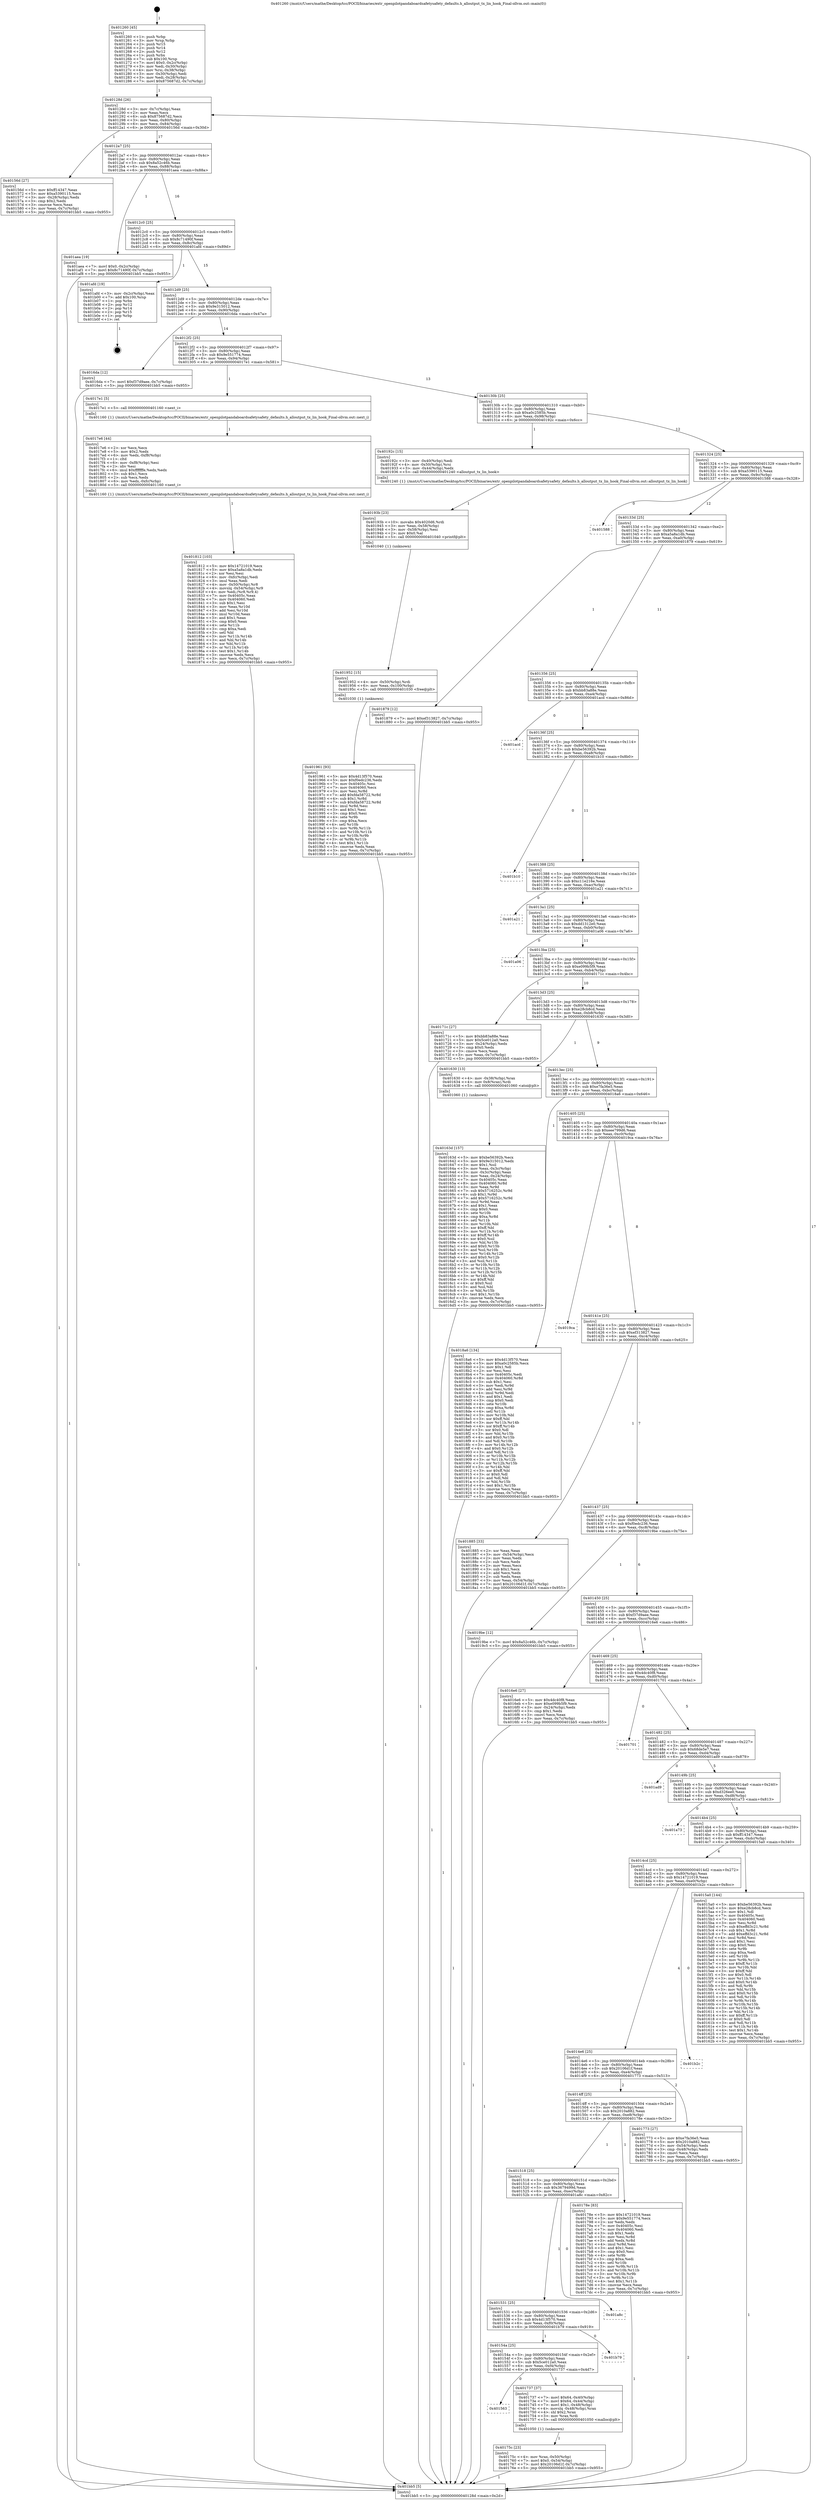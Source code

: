 digraph "0x401260" {
  label = "0x401260 (/mnt/c/Users/mathe/Desktop/tcc/POCII/binaries/extr_openpilotpandaboardsafetysafety_defaults.h_alloutput_tx_lin_hook_Final-ollvm.out::main(0))"
  labelloc = "t"
  node[shape=record]

  Entry [label="",width=0.3,height=0.3,shape=circle,fillcolor=black,style=filled]
  "0x40128d" [label="{
     0x40128d [26]\l
     | [instrs]\l
     &nbsp;&nbsp;0x40128d \<+3\>: mov -0x7c(%rbp),%eax\l
     &nbsp;&nbsp;0x401290 \<+2\>: mov %eax,%ecx\l
     &nbsp;&nbsp;0x401292 \<+6\>: sub $0x875687d2,%ecx\l
     &nbsp;&nbsp;0x401298 \<+3\>: mov %eax,-0x80(%rbp)\l
     &nbsp;&nbsp;0x40129b \<+6\>: mov %ecx,-0x84(%rbp)\l
     &nbsp;&nbsp;0x4012a1 \<+6\>: je 000000000040156d \<main+0x30d\>\l
  }"]
  "0x40156d" [label="{
     0x40156d [27]\l
     | [instrs]\l
     &nbsp;&nbsp;0x40156d \<+5\>: mov $0xff14347,%eax\l
     &nbsp;&nbsp;0x401572 \<+5\>: mov $0xa5390115,%ecx\l
     &nbsp;&nbsp;0x401577 \<+3\>: mov -0x28(%rbp),%edx\l
     &nbsp;&nbsp;0x40157a \<+3\>: cmp $0x2,%edx\l
     &nbsp;&nbsp;0x40157d \<+3\>: cmovne %ecx,%eax\l
     &nbsp;&nbsp;0x401580 \<+3\>: mov %eax,-0x7c(%rbp)\l
     &nbsp;&nbsp;0x401583 \<+5\>: jmp 0000000000401bb5 \<main+0x955\>\l
  }"]
  "0x4012a7" [label="{
     0x4012a7 [25]\l
     | [instrs]\l
     &nbsp;&nbsp;0x4012a7 \<+5\>: jmp 00000000004012ac \<main+0x4c\>\l
     &nbsp;&nbsp;0x4012ac \<+3\>: mov -0x80(%rbp),%eax\l
     &nbsp;&nbsp;0x4012af \<+5\>: sub $0x8a52c46b,%eax\l
     &nbsp;&nbsp;0x4012b4 \<+6\>: mov %eax,-0x88(%rbp)\l
     &nbsp;&nbsp;0x4012ba \<+6\>: je 0000000000401aea \<main+0x88a\>\l
  }"]
  "0x401bb5" [label="{
     0x401bb5 [5]\l
     | [instrs]\l
     &nbsp;&nbsp;0x401bb5 \<+5\>: jmp 000000000040128d \<main+0x2d\>\l
  }"]
  "0x401260" [label="{
     0x401260 [45]\l
     | [instrs]\l
     &nbsp;&nbsp;0x401260 \<+1\>: push %rbp\l
     &nbsp;&nbsp;0x401261 \<+3\>: mov %rsp,%rbp\l
     &nbsp;&nbsp;0x401264 \<+2\>: push %r15\l
     &nbsp;&nbsp;0x401266 \<+2\>: push %r14\l
     &nbsp;&nbsp;0x401268 \<+2\>: push %r12\l
     &nbsp;&nbsp;0x40126a \<+1\>: push %rbx\l
     &nbsp;&nbsp;0x40126b \<+7\>: sub $0x100,%rsp\l
     &nbsp;&nbsp;0x401272 \<+7\>: movl $0x0,-0x2c(%rbp)\l
     &nbsp;&nbsp;0x401279 \<+3\>: mov %edi,-0x30(%rbp)\l
     &nbsp;&nbsp;0x40127c \<+4\>: mov %rsi,-0x38(%rbp)\l
     &nbsp;&nbsp;0x401280 \<+3\>: mov -0x30(%rbp),%edi\l
     &nbsp;&nbsp;0x401283 \<+3\>: mov %edi,-0x28(%rbp)\l
     &nbsp;&nbsp;0x401286 \<+7\>: movl $0x875687d2,-0x7c(%rbp)\l
  }"]
  Exit [label="",width=0.3,height=0.3,shape=circle,fillcolor=black,style=filled,peripheries=2]
  "0x401aea" [label="{
     0x401aea [19]\l
     | [instrs]\l
     &nbsp;&nbsp;0x401aea \<+7\>: movl $0x0,-0x2c(%rbp)\l
     &nbsp;&nbsp;0x401af1 \<+7\>: movl $0x8c71490f,-0x7c(%rbp)\l
     &nbsp;&nbsp;0x401af8 \<+5\>: jmp 0000000000401bb5 \<main+0x955\>\l
  }"]
  "0x4012c0" [label="{
     0x4012c0 [25]\l
     | [instrs]\l
     &nbsp;&nbsp;0x4012c0 \<+5\>: jmp 00000000004012c5 \<main+0x65\>\l
     &nbsp;&nbsp;0x4012c5 \<+3\>: mov -0x80(%rbp),%eax\l
     &nbsp;&nbsp;0x4012c8 \<+5\>: sub $0x8c71490f,%eax\l
     &nbsp;&nbsp;0x4012cd \<+6\>: mov %eax,-0x8c(%rbp)\l
     &nbsp;&nbsp;0x4012d3 \<+6\>: je 0000000000401afd \<main+0x89d\>\l
  }"]
  "0x401961" [label="{
     0x401961 [93]\l
     | [instrs]\l
     &nbsp;&nbsp;0x401961 \<+5\>: mov $0x4d13f570,%eax\l
     &nbsp;&nbsp;0x401966 \<+5\>: mov $0xf0edc236,%edx\l
     &nbsp;&nbsp;0x40196b \<+7\>: mov 0x40405c,%esi\l
     &nbsp;&nbsp;0x401972 \<+7\>: mov 0x404060,%ecx\l
     &nbsp;&nbsp;0x401979 \<+3\>: mov %esi,%r8d\l
     &nbsp;&nbsp;0x40197c \<+7\>: add $0xfda58722,%r8d\l
     &nbsp;&nbsp;0x401983 \<+4\>: sub $0x1,%r8d\l
     &nbsp;&nbsp;0x401987 \<+7\>: sub $0xfda58722,%r8d\l
     &nbsp;&nbsp;0x40198e \<+4\>: imul %r8d,%esi\l
     &nbsp;&nbsp;0x401992 \<+3\>: and $0x1,%esi\l
     &nbsp;&nbsp;0x401995 \<+3\>: cmp $0x0,%esi\l
     &nbsp;&nbsp;0x401998 \<+4\>: sete %r9b\l
     &nbsp;&nbsp;0x40199c \<+3\>: cmp $0xa,%ecx\l
     &nbsp;&nbsp;0x40199f \<+4\>: setl %r10b\l
     &nbsp;&nbsp;0x4019a3 \<+3\>: mov %r9b,%r11b\l
     &nbsp;&nbsp;0x4019a6 \<+3\>: and %r10b,%r11b\l
     &nbsp;&nbsp;0x4019a9 \<+3\>: xor %r10b,%r9b\l
     &nbsp;&nbsp;0x4019ac \<+3\>: or %r9b,%r11b\l
     &nbsp;&nbsp;0x4019af \<+4\>: test $0x1,%r11b\l
     &nbsp;&nbsp;0x4019b3 \<+3\>: cmovne %edx,%eax\l
     &nbsp;&nbsp;0x4019b6 \<+3\>: mov %eax,-0x7c(%rbp)\l
     &nbsp;&nbsp;0x4019b9 \<+5\>: jmp 0000000000401bb5 \<main+0x955\>\l
  }"]
  "0x401afd" [label="{
     0x401afd [19]\l
     | [instrs]\l
     &nbsp;&nbsp;0x401afd \<+3\>: mov -0x2c(%rbp),%eax\l
     &nbsp;&nbsp;0x401b00 \<+7\>: add $0x100,%rsp\l
     &nbsp;&nbsp;0x401b07 \<+1\>: pop %rbx\l
     &nbsp;&nbsp;0x401b08 \<+2\>: pop %r12\l
     &nbsp;&nbsp;0x401b0a \<+2\>: pop %r14\l
     &nbsp;&nbsp;0x401b0c \<+2\>: pop %r15\l
     &nbsp;&nbsp;0x401b0e \<+1\>: pop %rbp\l
     &nbsp;&nbsp;0x401b0f \<+1\>: ret\l
  }"]
  "0x4012d9" [label="{
     0x4012d9 [25]\l
     | [instrs]\l
     &nbsp;&nbsp;0x4012d9 \<+5\>: jmp 00000000004012de \<main+0x7e\>\l
     &nbsp;&nbsp;0x4012de \<+3\>: mov -0x80(%rbp),%eax\l
     &nbsp;&nbsp;0x4012e1 \<+5\>: sub $0x9e315012,%eax\l
     &nbsp;&nbsp;0x4012e6 \<+6\>: mov %eax,-0x90(%rbp)\l
     &nbsp;&nbsp;0x4012ec \<+6\>: je 00000000004016da \<main+0x47a\>\l
  }"]
  "0x401952" [label="{
     0x401952 [15]\l
     | [instrs]\l
     &nbsp;&nbsp;0x401952 \<+4\>: mov -0x50(%rbp),%rdi\l
     &nbsp;&nbsp;0x401956 \<+6\>: mov %eax,-0x100(%rbp)\l
     &nbsp;&nbsp;0x40195c \<+5\>: call 0000000000401030 \<free@plt\>\l
     | [calls]\l
     &nbsp;&nbsp;0x401030 \{1\} (unknown)\l
  }"]
  "0x4016da" [label="{
     0x4016da [12]\l
     | [instrs]\l
     &nbsp;&nbsp;0x4016da \<+7\>: movl $0xf37d9aee,-0x7c(%rbp)\l
     &nbsp;&nbsp;0x4016e1 \<+5\>: jmp 0000000000401bb5 \<main+0x955\>\l
  }"]
  "0x4012f2" [label="{
     0x4012f2 [25]\l
     | [instrs]\l
     &nbsp;&nbsp;0x4012f2 \<+5\>: jmp 00000000004012f7 \<main+0x97\>\l
     &nbsp;&nbsp;0x4012f7 \<+3\>: mov -0x80(%rbp),%eax\l
     &nbsp;&nbsp;0x4012fa \<+5\>: sub $0x9e551774,%eax\l
     &nbsp;&nbsp;0x4012ff \<+6\>: mov %eax,-0x94(%rbp)\l
     &nbsp;&nbsp;0x401305 \<+6\>: je 00000000004017e1 \<main+0x581\>\l
  }"]
  "0x40193b" [label="{
     0x40193b [23]\l
     | [instrs]\l
     &nbsp;&nbsp;0x40193b \<+10\>: movabs $0x4020d6,%rdi\l
     &nbsp;&nbsp;0x401945 \<+3\>: mov %eax,-0x58(%rbp)\l
     &nbsp;&nbsp;0x401948 \<+3\>: mov -0x58(%rbp),%esi\l
     &nbsp;&nbsp;0x40194b \<+2\>: mov $0x0,%al\l
     &nbsp;&nbsp;0x40194d \<+5\>: call 0000000000401040 \<printf@plt\>\l
     | [calls]\l
     &nbsp;&nbsp;0x401040 \{1\} (unknown)\l
  }"]
  "0x4017e1" [label="{
     0x4017e1 [5]\l
     | [instrs]\l
     &nbsp;&nbsp;0x4017e1 \<+5\>: call 0000000000401160 \<next_i\>\l
     | [calls]\l
     &nbsp;&nbsp;0x401160 \{1\} (/mnt/c/Users/mathe/Desktop/tcc/POCII/binaries/extr_openpilotpandaboardsafetysafety_defaults.h_alloutput_tx_lin_hook_Final-ollvm.out::next_i)\l
  }"]
  "0x40130b" [label="{
     0x40130b [25]\l
     | [instrs]\l
     &nbsp;&nbsp;0x40130b \<+5\>: jmp 0000000000401310 \<main+0xb0\>\l
     &nbsp;&nbsp;0x401310 \<+3\>: mov -0x80(%rbp),%eax\l
     &nbsp;&nbsp;0x401313 \<+5\>: sub $0xa0c2585b,%eax\l
     &nbsp;&nbsp;0x401318 \<+6\>: mov %eax,-0x98(%rbp)\l
     &nbsp;&nbsp;0x40131e \<+6\>: je 000000000040192c \<main+0x6cc\>\l
  }"]
  "0x401812" [label="{
     0x401812 [103]\l
     | [instrs]\l
     &nbsp;&nbsp;0x401812 \<+5\>: mov $0x14721019,%ecx\l
     &nbsp;&nbsp;0x401817 \<+5\>: mov $0xa5a8a1db,%edx\l
     &nbsp;&nbsp;0x40181c \<+2\>: xor %esi,%esi\l
     &nbsp;&nbsp;0x40181e \<+6\>: mov -0xfc(%rbp),%edi\l
     &nbsp;&nbsp;0x401824 \<+3\>: imul %eax,%edi\l
     &nbsp;&nbsp;0x401827 \<+4\>: mov -0x50(%rbp),%r8\l
     &nbsp;&nbsp;0x40182b \<+4\>: movslq -0x54(%rbp),%r9\l
     &nbsp;&nbsp;0x40182f \<+4\>: mov %edi,(%r8,%r9,4)\l
     &nbsp;&nbsp;0x401833 \<+7\>: mov 0x40405c,%eax\l
     &nbsp;&nbsp;0x40183a \<+7\>: mov 0x404060,%edi\l
     &nbsp;&nbsp;0x401841 \<+3\>: sub $0x1,%esi\l
     &nbsp;&nbsp;0x401844 \<+3\>: mov %eax,%r10d\l
     &nbsp;&nbsp;0x401847 \<+3\>: add %esi,%r10d\l
     &nbsp;&nbsp;0x40184a \<+4\>: imul %r10d,%eax\l
     &nbsp;&nbsp;0x40184e \<+3\>: and $0x1,%eax\l
     &nbsp;&nbsp;0x401851 \<+3\>: cmp $0x0,%eax\l
     &nbsp;&nbsp;0x401854 \<+4\>: sete %r11b\l
     &nbsp;&nbsp;0x401858 \<+3\>: cmp $0xa,%edi\l
     &nbsp;&nbsp;0x40185b \<+3\>: setl %bl\l
     &nbsp;&nbsp;0x40185e \<+3\>: mov %r11b,%r14b\l
     &nbsp;&nbsp;0x401861 \<+3\>: and %bl,%r14b\l
     &nbsp;&nbsp;0x401864 \<+3\>: xor %bl,%r11b\l
     &nbsp;&nbsp;0x401867 \<+3\>: or %r11b,%r14b\l
     &nbsp;&nbsp;0x40186a \<+4\>: test $0x1,%r14b\l
     &nbsp;&nbsp;0x40186e \<+3\>: cmovne %edx,%ecx\l
     &nbsp;&nbsp;0x401871 \<+3\>: mov %ecx,-0x7c(%rbp)\l
     &nbsp;&nbsp;0x401874 \<+5\>: jmp 0000000000401bb5 \<main+0x955\>\l
  }"]
  "0x40192c" [label="{
     0x40192c [15]\l
     | [instrs]\l
     &nbsp;&nbsp;0x40192c \<+3\>: mov -0x40(%rbp),%edi\l
     &nbsp;&nbsp;0x40192f \<+4\>: mov -0x50(%rbp),%rsi\l
     &nbsp;&nbsp;0x401933 \<+3\>: mov -0x44(%rbp),%edx\l
     &nbsp;&nbsp;0x401936 \<+5\>: call 0000000000401240 \<alloutput_tx_lin_hook\>\l
     | [calls]\l
     &nbsp;&nbsp;0x401240 \{1\} (/mnt/c/Users/mathe/Desktop/tcc/POCII/binaries/extr_openpilotpandaboardsafetysafety_defaults.h_alloutput_tx_lin_hook_Final-ollvm.out::alloutput_tx_lin_hook)\l
  }"]
  "0x401324" [label="{
     0x401324 [25]\l
     | [instrs]\l
     &nbsp;&nbsp;0x401324 \<+5\>: jmp 0000000000401329 \<main+0xc9\>\l
     &nbsp;&nbsp;0x401329 \<+3\>: mov -0x80(%rbp),%eax\l
     &nbsp;&nbsp;0x40132c \<+5\>: sub $0xa5390115,%eax\l
     &nbsp;&nbsp;0x401331 \<+6\>: mov %eax,-0x9c(%rbp)\l
     &nbsp;&nbsp;0x401337 \<+6\>: je 0000000000401588 \<main+0x328\>\l
  }"]
  "0x4017e6" [label="{
     0x4017e6 [44]\l
     | [instrs]\l
     &nbsp;&nbsp;0x4017e6 \<+2\>: xor %ecx,%ecx\l
     &nbsp;&nbsp;0x4017e8 \<+5\>: mov $0x2,%edx\l
     &nbsp;&nbsp;0x4017ed \<+6\>: mov %edx,-0xf8(%rbp)\l
     &nbsp;&nbsp;0x4017f3 \<+1\>: cltd\l
     &nbsp;&nbsp;0x4017f4 \<+6\>: mov -0xf8(%rbp),%esi\l
     &nbsp;&nbsp;0x4017fa \<+2\>: idiv %esi\l
     &nbsp;&nbsp;0x4017fc \<+6\>: imul $0xfffffffe,%edx,%edx\l
     &nbsp;&nbsp;0x401802 \<+3\>: sub $0x1,%ecx\l
     &nbsp;&nbsp;0x401805 \<+2\>: sub %ecx,%edx\l
     &nbsp;&nbsp;0x401807 \<+6\>: mov %edx,-0xfc(%rbp)\l
     &nbsp;&nbsp;0x40180d \<+5\>: call 0000000000401160 \<next_i\>\l
     | [calls]\l
     &nbsp;&nbsp;0x401160 \{1\} (/mnt/c/Users/mathe/Desktop/tcc/POCII/binaries/extr_openpilotpandaboardsafetysafety_defaults.h_alloutput_tx_lin_hook_Final-ollvm.out::next_i)\l
  }"]
  "0x401588" [label="{
     0x401588\l
  }", style=dashed]
  "0x40133d" [label="{
     0x40133d [25]\l
     | [instrs]\l
     &nbsp;&nbsp;0x40133d \<+5\>: jmp 0000000000401342 \<main+0xe2\>\l
     &nbsp;&nbsp;0x401342 \<+3\>: mov -0x80(%rbp),%eax\l
     &nbsp;&nbsp;0x401345 \<+5\>: sub $0xa5a8a1db,%eax\l
     &nbsp;&nbsp;0x40134a \<+6\>: mov %eax,-0xa0(%rbp)\l
     &nbsp;&nbsp;0x401350 \<+6\>: je 0000000000401879 \<main+0x619\>\l
  }"]
  "0x40175c" [label="{
     0x40175c [23]\l
     | [instrs]\l
     &nbsp;&nbsp;0x40175c \<+4\>: mov %rax,-0x50(%rbp)\l
     &nbsp;&nbsp;0x401760 \<+7\>: movl $0x0,-0x54(%rbp)\l
     &nbsp;&nbsp;0x401767 \<+7\>: movl $0x20106d1f,-0x7c(%rbp)\l
     &nbsp;&nbsp;0x40176e \<+5\>: jmp 0000000000401bb5 \<main+0x955\>\l
  }"]
  "0x401879" [label="{
     0x401879 [12]\l
     | [instrs]\l
     &nbsp;&nbsp;0x401879 \<+7\>: movl $0xef313827,-0x7c(%rbp)\l
     &nbsp;&nbsp;0x401880 \<+5\>: jmp 0000000000401bb5 \<main+0x955\>\l
  }"]
  "0x401356" [label="{
     0x401356 [25]\l
     | [instrs]\l
     &nbsp;&nbsp;0x401356 \<+5\>: jmp 000000000040135b \<main+0xfb\>\l
     &nbsp;&nbsp;0x40135b \<+3\>: mov -0x80(%rbp),%eax\l
     &nbsp;&nbsp;0x40135e \<+5\>: sub $0xbb83a88e,%eax\l
     &nbsp;&nbsp;0x401363 \<+6\>: mov %eax,-0xa4(%rbp)\l
     &nbsp;&nbsp;0x401369 \<+6\>: je 0000000000401acd \<main+0x86d\>\l
  }"]
  "0x401563" [label="{
     0x401563\l
  }", style=dashed]
  "0x401acd" [label="{
     0x401acd\l
  }", style=dashed]
  "0x40136f" [label="{
     0x40136f [25]\l
     | [instrs]\l
     &nbsp;&nbsp;0x40136f \<+5\>: jmp 0000000000401374 \<main+0x114\>\l
     &nbsp;&nbsp;0x401374 \<+3\>: mov -0x80(%rbp),%eax\l
     &nbsp;&nbsp;0x401377 \<+5\>: sub $0xbe56392b,%eax\l
     &nbsp;&nbsp;0x40137c \<+6\>: mov %eax,-0xa8(%rbp)\l
     &nbsp;&nbsp;0x401382 \<+6\>: je 0000000000401b10 \<main+0x8b0\>\l
  }"]
  "0x401737" [label="{
     0x401737 [37]\l
     | [instrs]\l
     &nbsp;&nbsp;0x401737 \<+7\>: movl $0x64,-0x40(%rbp)\l
     &nbsp;&nbsp;0x40173e \<+7\>: movl $0x64,-0x44(%rbp)\l
     &nbsp;&nbsp;0x401745 \<+7\>: movl $0x1,-0x48(%rbp)\l
     &nbsp;&nbsp;0x40174c \<+4\>: movslq -0x48(%rbp),%rax\l
     &nbsp;&nbsp;0x401750 \<+4\>: shl $0x2,%rax\l
     &nbsp;&nbsp;0x401754 \<+3\>: mov %rax,%rdi\l
     &nbsp;&nbsp;0x401757 \<+5\>: call 0000000000401050 \<malloc@plt\>\l
     | [calls]\l
     &nbsp;&nbsp;0x401050 \{1\} (unknown)\l
  }"]
  "0x401b10" [label="{
     0x401b10\l
  }", style=dashed]
  "0x401388" [label="{
     0x401388 [25]\l
     | [instrs]\l
     &nbsp;&nbsp;0x401388 \<+5\>: jmp 000000000040138d \<main+0x12d\>\l
     &nbsp;&nbsp;0x40138d \<+3\>: mov -0x80(%rbp),%eax\l
     &nbsp;&nbsp;0x401390 \<+5\>: sub $0xc11e216e,%eax\l
     &nbsp;&nbsp;0x401395 \<+6\>: mov %eax,-0xac(%rbp)\l
     &nbsp;&nbsp;0x40139b \<+6\>: je 0000000000401a21 \<main+0x7c1\>\l
  }"]
  "0x40154a" [label="{
     0x40154a [25]\l
     | [instrs]\l
     &nbsp;&nbsp;0x40154a \<+5\>: jmp 000000000040154f \<main+0x2ef\>\l
     &nbsp;&nbsp;0x40154f \<+3\>: mov -0x80(%rbp),%eax\l
     &nbsp;&nbsp;0x401552 \<+5\>: sub $0x5ce012a0,%eax\l
     &nbsp;&nbsp;0x401557 \<+6\>: mov %eax,-0xf4(%rbp)\l
     &nbsp;&nbsp;0x40155d \<+6\>: je 0000000000401737 \<main+0x4d7\>\l
  }"]
  "0x401a21" [label="{
     0x401a21\l
  }", style=dashed]
  "0x4013a1" [label="{
     0x4013a1 [25]\l
     | [instrs]\l
     &nbsp;&nbsp;0x4013a1 \<+5\>: jmp 00000000004013a6 \<main+0x146\>\l
     &nbsp;&nbsp;0x4013a6 \<+3\>: mov -0x80(%rbp),%eax\l
     &nbsp;&nbsp;0x4013a9 \<+5\>: sub $0xdd1312e0,%eax\l
     &nbsp;&nbsp;0x4013ae \<+6\>: mov %eax,-0xb0(%rbp)\l
     &nbsp;&nbsp;0x4013b4 \<+6\>: je 0000000000401a06 \<main+0x7a6\>\l
  }"]
  "0x401b79" [label="{
     0x401b79\l
  }", style=dashed]
  "0x401a06" [label="{
     0x401a06\l
  }", style=dashed]
  "0x4013ba" [label="{
     0x4013ba [25]\l
     | [instrs]\l
     &nbsp;&nbsp;0x4013ba \<+5\>: jmp 00000000004013bf \<main+0x15f\>\l
     &nbsp;&nbsp;0x4013bf \<+3\>: mov -0x80(%rbp),%eax\l
     &nbsp;&nbsp;0x4013c2 \<+5\>: sub $0xe099b5f9,%eax\l
     &nbsp;&nbsp;0x4013c7 \<+6\>: mov %eax,-0xb4(%rbp)\l
     &nbsp;&nbsp;0x4013cd \<+6\>: je 000000000040171c \<main+0x4bc\>\l
  }"]
  "0x401531" [label="{
     0x401531 [25]\l
     | [instrs]\l
     &nbsp;&nbsp;0x401531 \<+5\>: jmp 0000000000401536 \<main+0x2d6\>\l
     &nbsp;&nbsp;0x401536 \<+3\>: mov -0x80(%rbp),%eax\l
     &nbsp;&nbsp;0x401539 \<+5\>: sub $0x4d13f570,%eax\l
     &nbsp;&nbsp;0x40153e \<+6\>: mov %eax,-0xf0(%rbp)\l
     &nbsp;&nbsp;0x401544 \<+6\>: je 0000000000401b79 \<main+0x919\>\l
  }"]
  "0x40171c" [label="{
     0x40171c [27]\l
     | [instrs]\l
     &nbsp;&nbsp;0x40171c \<+5\>: mov $0xbb83a88e,%eax\l
     &nbsp;&nbsp;0x401721 \<+5\>: mov $0x5ce012a0,%ecx\l
     &nbsp;&nbsp;0x401726 \<+3\>: mov -0x24(%rbp),%edx\l
     &nbsp;&nbsp;0x401729 \<+3\>: cmp $0x0,%edx\l
     &nbsp;&nbsp;0x40172c \<+3\>: cmove %ecx,%eax\l
     &nbsp;&nbsp;0x40172f \<+3\>: mov %eax,-0x7c(%rbp)\l
     &nbsp;&nbsp;0x401732 \<+5\>: jmp 0000000000401bb5 \<main+0x955\>\l
  }"]
  "0x4013d3" [label="{
     0x4013d3 [25]\l
     | [instrs]\l
     &nbsp;&nbsp;0x4013d3 \<+5\>: jmp 00000000004013d8 \<main+0x178\>\l
     &nbsp;&nbsp;0x4013d8 \<+3\>: mov -0x80(%rbp),%eax\l
     &nbsp;&nbsp;0x4013db \<+5\>: sub $0xe28cb8cd,%eax\l
     &nbsp;&nbsp;0x4013e0 \<+6\>: mov %eax,-0xb8(%rbp)\l
     &nbsp;&nbsp;0x4013e6 \<+6\>: je 0000000000401630 \<main+0x3d0\>\l
  }"]
  "0x401a8c" [label="{
     0x401a8c\l
  }", style=dashed]
  "0x401630" [label="{
     0x401630 [13]\l
     | [instrs]\l
     &nbsp;&nbsp;0x401630 \<+4\>: mov -0x38(%rbp),%rax\l
     &nbsp;&nbsp;0x401634 \<+4\>: mov 0x8(%rax),%rdi\l
     &nbsp;&nbsp;0x401638 \<+5\>: call 0000000000401060 \<atoi@plt\>\l
     | [calls]\l
     &nbsp;&nbsp;0x401060 \{1\} (unknown)\l
  }"]
  "0x4013ec" [label="{
     0x4013ec [25]\l
     | [instrs]\l
     &nbsp;&nbsp;0x4013ec \<+5\>: jmp 00000000004013f1 \<main+0x191\>\l
     &nbsp;&nbsp;0x4013f1 \<+3\>: mov -0x80(%rbp),%eax\l
     &nbsp;&nbsp;0x4013f4 \<+5\>: sub $0xe7fa36e5,%eax\l
     &nbsp;&nbsp;0x4013f9 \<+6\>: mov %eax,-0xbc(%rbp)\l
     &nbsp;&nbsp;0x4013ff \<+6\>: je 00000000004018a6 \<main+0x646\>\l
  }"]
  "0x401518" [label="{
     0x401518 [25]\l
     | [instrs]\l
     &nbsp;&nbsp;0x401518 \<+5\>: jmp 000000000040151d \<main+0x2bd\>\l
     &nbsp;&nbsp;0x40151d \<+3\>: mov -0x80(%rbp),%eax\l
     &nbsp;&nbsp;0x401520 \<+5\>: sub $0x3679499d,%eax\l
     &nbsp;&nbsp;0x401525 \<+6\>: mov %eax,-0xec(%rbp)\l
     &nbsp;&nbsp;0x40152b \<+6\>: je 0000000000401a8c \<main+0x82c\>\l
  }"]
  "0x4018a6" [label="{
     0x4018a6 [134]\l
     | [instrs]\l
     &nbsp;&nbsp;0x4018a6 \<+5\>: mov $0x4d13f570,%eax\l
     &nbsp;&nbsp;0x4018ab \<+5\>: mov $0xa0c2585b,%ecx\l
     &nbsp;&nbsp;0x4018b0 \<+2\>: mov $0x1,%dl\l
     &nbsp;&nbsp;0x4018b2 \<+2\>: xor %esi,%esi\l
     &nbsp;&nbsp;0x4018b4 \<+7\>: mov 0x40405c,%edi\l
     &nbsp;&nbsp;0x4018bb \<+8\>: mov 0x404060,%r8d\l
     &nbsp;&nbsp;0x4018c3 \<+3\>: sub $0x1,%esi\l
     &nbsp;&nbsp;0x4018c6 \<+3\>: mov %edi,%r9d\l
     &nbsp;&nbsp;0x4018c9 \<+3\>: add %esi,%r9d\l
     &nbsp;&nbsp;0x4018cc \<+4\>: imul %r9d,%edi\l
     &nbsp;&nbsp;0x4018d0 \<+3\>: and $0x1,%edi\l
     &nbsp;&nbsp;0x4018d3 \<+3\>: cmp $0x0,%edi\l
     &nbsp;&nbsp;0x4018d6 \<+4\>: sete %r10b\l
     &nbsp;&nbsp;0x4018da \<+4\>: cmp $0xa,%r8d\l
     &nbsp;&nbsp;0x4018de \<+4\>: setl %r11b\l
     &nbsp;&nbsp;0x4018e2 \<+3\>: mov %r10b,%bl\l
     &nbsp;&nbsp;0x4018e5 \<+3\>: xor $0xff,%bl\l
     &nbsp;&nbsp;0x4018e8 \<+3\>: mov %r11b,%r14b\l
     &nbsp;&nbsp;0x4018eb \<+4\>: xor $0xff,%r14b\l
     &nbsp;&nbsp;0x4018ef \<+3\>: xor $0x0,%dl\l
     &nbsp;&nbsp;0x4018f2 \<+3\>: mov %bl,%r15b\l
     &nbsp;&nbsp;0x4018f5 \<+4\>: and $0x0,%r15b\l
     &nbsp;&nbsp;0x4018f9 \<+3\>: and %dl,%r10b\l
     &nbsp;&nbsp;0x4018fc \<+3\>: mov %r14b,%r12b\l
     &nbsp;&nbsp;0x4018ff \<+4\>: and $0x0,%r12b\l
     &nbsp;&nbsp;0x401903 \<+3\>: and %dl,%r11b\l
     &nbsp;&nbsp;0x401906 \<+3\>: or %r10b,%r15b\l
     &nbsp;&nbsp;0x401909 \<+3\>: or %r11b,%r12b\l
     &nbsp;&nbsp;0x40190c \<+3\>: xor %r12b,%r15b\l
     &nbsp;&nbsp;0x40190f \<+3\>: or %r14b,%bl\l
     &nbsp;&nbsp;0x401912 \<+3\>: xor $0xff,%bl\l
     &nbsp;&nbsp;0x401915 \<+3\>: or $0x0,%dl\l
     &nbsp;&nbsp;0x401918 \<+2\>: and %dl,%bl\l
     &nbsp;&nbsp;0x40191a \<+3\>: or %bl,%r15b\l
     &nbsp;&nbsp;0x40191d \<+4\>: test $0x1,%r15b\l
     &nbsp;&nbsp;0x401921 \<+3\>: cmovne %ecx,%eax\l
     &nbsp;&nbsp;0x401924 \<+3\>: mov %eax,-0x7c(%rbp)\l
     &nbsp;&nbsp;0x401927 \<+5\>: jmp 0000000000401bb5 \<main+0x955\>\l
  }"]
  "0x401405" [label="{
     0x401405 [25]\l
     | [instrs]\l
     &nbsp;&nbsp;0x401405 \<+5\>: jmp 000000000040140a \<main+0x1aa\>\l
     &nbsp;&nbsp;0x40140a \<+3\>: mov -0x80(%rbp),%eax\l
     &nbsp;&nbsp;0x40140d \<+5\>: sub $0xeee799d6,%eax\l
     &nbsp;&nbsp;0x401412 \<+6\>: mov %eax,-0xc0(%rbp)\l
     &nbsp;&nbsp;0x401418 \<+6\>: je 00000000004019ca \<main+0x76a\>\l
  }"]
  "0x40178e" [label="{
     0x40178e [83]\l
     | [instrs]\l
     &nbsp;&nbsp;0x40178e \<+5\>: mov $0x14721019,%eax\l
     &nbsp;&nbsp;0x401793 \<+5\>: mov $0x9e551774,%ecx\l
     &nbsp;&nbsp;0x401798 \<+2\>: xor %edx,%edx\l
     &nbsp;&nbsp;0x40179a \<+7\>: mov 0x40405c,%esi\l
     &nbsp;&nbsp;0x4017a1 \<+7\>: mov 0x404060,%edi\l
     &nbsp;&nbsp;0x4017a8 \<+3\>: sub $0x1,%edx\l
     &nbsp;&nbsp;0x4017ab \<+3\>: mov %esi,%r8d\l
     &nbsp;&nbsp;0x4017ae \<+3\>: add %edx,%r8d\l
     &nbsp;&nbsp;0x4017b1 \<+4\>: imul %r8d,%esi\l
     &nbsp;&nbsp;0x4017b5 \<+3\>: and $0x1,%esi\l
     &nbsp;&nbsp;0x4017b8 \<+3\>: cmp $0x0,%esi\l
     &nbsp;&nbsp;0x4017bb \<+4\>: sete %r9b\l
     &nbsp;&nbsp;0x4017bf \<+3\>: cmp $0xa,%edi\l
     &nbsp;&nbsp;0x4017c2 \<+4\>: setl %r10b\l
     &nbsp;&nbsp;0x4017c6 \<+3\>: mov %r9b,%r11b\l
     &nbsp;&nbsp;0x4017c9 \<+3\>: and %r10b,%r11b\l
     &nbsp;&nbsp;0x4017cc \<+3\>: xor %r10b,%r9b\l
     &nbsp;&nbsp;0x4017cf \<+3\>: or %r9b,%r11b\l
     &nbsp;&nbsp;0x4017d2 \<+4\>: test $0x1,%r11b\l
     &nbsp;&nbsp;0x4017d6 \<+3\>: cmovne %ecx,%eax\l
     &nbsp;&nbsp;0x4017d9 \<+3\>: mov %eax,-0x7c(%rbp)\l
     &nbsp;&nbsp;0x4017dc \<+5\>: jmp 0000000000401bb5 \<main+0x955\>\l
  }"]
  "0x4019ca" [label="{
     0x4019ca\l
  }", style=dashed]
  "0x40141e" [label="{
     0x40141e [25]\l
     | [instrs]\l
     &nbsp;&nbsp;0x40141e \<+5\>: jmp 0000000000401423 \<main+0x1c3\>\l
     &nbsp;&nbsp;0x401423 \<+3\>: mov -0x80(%rbp),%eax\l
     &nbsp;&nbsp;0x401426 \<+5\>: sub $0xef313827,%eax\l
     &nbsp;&nbsp;0x40142b \<+6\>: mov %eax,-0xc4(%rbp)\l
     &nbsp;&nbsp;0x401431 \<+6\>: je 0000000000401885 \<main+0x625\>\l
  }"]
  "0x4014ff" [label="{
     0x4014ff [25]\l
     | [instrs]\l
     &nbsp;&nbsp;0x4014ff \<+5\>: jmp 0000000000401504 \<main+0x2a4\>\l
     &nbsp;&nbsp;0x401504 \<+3\>: mov -0x80(%rbp),%eax\l
     &nbsp;&nbsp;0x401507 \<+5\>: sub $0x2010a882,%eax\l
     &nbsp;&nbsp;0x40150c \<+6\>: mov %eax,-0xe8(%rbp)\l
     &nbsp;&nbsp;0x401512 \<+6\>: je 000000000040178e \<main+0x52e\>\l
  }"]
  "0x401885" [label="{
     0x401885 [33]\l
     | [instrs]\l
     &nbsp;&nbsp;0x401885 \<+2\>: xor %eax,%eax\l
     &nbsp;&nbsp;0x401887 \<+3\>: mov -0x54(%rbp),%ecx\l
     &nbsp;&nbsp;0x40188a \<+2\>: mov %eax,%edx\l
     &nbsp;&nbsp;0x40188c \<+2\>: sub %ecx,%edx\l
     &nbsp;&nbsp;0x40188e \<+2\>: mov %eax,%ecx\l
     &nbsp;&nbsp;0x401890 \<+3\>: sub $0x1,%ecx\l
     &nbsp;&nbsp;0x401893 \<+2\>: add %ecx,%edx\l
     &nbsp;&nbsp;0x401895 \<+2\>: sub %edx,%eax\l
     &nbsp;&nbsp;0x401897 \<+3\>: mov %eax,-0x54(%rbp)\l
     &nbsp;&nbsp;0x40189a \<+7\>: movl $0x20106d1f,-0x7c(%rbp)\l
     &nbsp;&nbsp;0x4018a1 \<+5\>: jmp 0000000000401bb5 \<main+0x955\>\l
  }"]
  "0x401437" [label="{
     0x401437 [25]\l
     | [instrs]\l
     &nbsp;&nbsp;0x401437 \<+5\>: jmp 000000000040143c \<main+0x1dc\>\l
     &nbsp;&nbsp;0x40143c \<+3\>: mov -0x80(%rbp),%eax\l
     &nbsp;&nbsp;0x40143f \<+5\>: sub $0xf0edc236,%eax\l
     &nbsp;&nbsp;0x401444 \<+6\>: mov %eax,-0xc8(%rbp)\l
     &nbsp;&nbsp;0x40144a \<+6\>: je 00000000004019be \<main+0x75e\>\l
  }"]
  "0x401773" [label="{
     0x401773 [27]\l
     | [instrs]\l
     &nbsp;&nbsp;0x401773 \<+5\>: mov $0xe7fa36e5,%eax\l
     &nbsp;&nbsp;0x401778 \<+5\>: mov $0x2010a882,%ecx\l
     &nbsp;&nbsp;0x40177d \<+3\>: mov -0x54(%rbp),%edx\l
     &nbsp;&nbsp;0x401780 \<+3\>: cmp -0x48(%rbp),%edx\l
     &nbsp;&nbsp;0x401783 \<+3\>: cmovl %ecx,%eax\l
     &nbsp;&nbsp;0x401786 \<+3\>: mov %eax,-0x7c(%rbp)\l
     &nbsp;&nbsp;0x401789 \<+5\>: jmp 0000000000401bb5 \<main+0x955\>\l
  }"]
  "0x4019be" [label="{
     0x4019be [12]\l
     | [instrs]\l
     &nbsp;&nbsp;0x4019be \<+7\>: movl $0x8a52c46b,-0x7c(%rbp)\l
     &nbsp;&nbsp;0x4019c5 \<+5\>: jmp 0000000000401bb5 \<main+0x955\>\l
  }"]
  "0x401450" [label="{
     0x401450 [25]\l
     | [instrs]\l
     &nbsp;&nbsp;0x401450 \<+5\>: jmp 0000000000401455 \<main+0x1f5\>\l
     &nbsp;&nbsp;0x401455 \<+3\>: mov -0x80(%rbp),%eax\l
     &nbsp;&nbsp;0x401458 \<+5\>: sub $0xf37d9aee,%eax\l
     &nbsp;&nbsp;0x40145d \<+6\>: mov %eax,-0xcc(%rbp)\l
     &nbsp;&nbsp;0x401463 \<+6\>: je 00000000004016e6 \<main+0x486\>\l
  }"]
  "0x4014e6" [label="{
     0x4014e6 [25]\l
     | [instrs]\l
     &nbsp;&nbsp;0x4014e6 \<+5\>: jmp 00000000004014eb \<main+0x28b\>\l
     &nbsp;&nbsp;0x4014eb \<+3\>: mov -0x80(%rbp),%eax\l
     &nbsp;&nbsp;0x4014ee \<+5\>: sub $0x20106d1f,%eax\l
     &nbsp;&nbsp;0x4014f3 \<+6\>: mov %eax,-0xe4(%rbp)\l
     &nbsp;&nbsp;0x4014f9 \<+6\>: je 0000000000401773 \<main+0x513\>\l
  }"]
  "0x4016e6" [label="{
     0x4016e6 [27]\l
     | [instrs]\l
     &nbsp;&nbsp;0x4016e6 \<+5\>: mov $0x4dc40f8,%eax\l
     &nbsp;&nbsp;0x4016eb \<+5\>: mov $0xe099b5f9,%ecx\l
     &nbsp;&nbsp;0x4016f0 \<+3\>: mov -0x24(%rbp),%edx\l
     &nbsp;&nbsp;0x4016f3 \<+3\>: cmp $0x1,%edx\l
     &nbsp;&nbsp;0x4016f6 \<+3\>: cmovl %ecx,%eax\l
     &nbsp;&nbsp;0x4016f9 \<+3\>: mov %eax,-0x7c(%rbp)\l
     &nbsp;&nbsp;0x4016fc \<+5\>: jmp 0000000000401bb5 \<main+0x955\>\l
  }"]
  "0x401469" [label="{
     0x401469 [25]\l
     | [instrs]\l
     &nbsp;&nbsp;0x401469 \<+5\>: jmp 000000000040146e \<main+0x20e\>\l
     &nbsp;&nbsp;0x40146e \<+3\>: mov -0x80(%rbp),%eax\l
     &nbsp;&nbsp;0x401471 \<+5\>: sub $0x4dc40f8,%eax\l
     &nbsp;&nbsp;0x401476 \<+6\>: mov %eax,-0xd0(%rbp)\l
     &nbsp;&nbsp;0x40147c \<+6\>: je 0000000000401701 \<main+0x4a1\>\l
  }"]
  "0x401b2c" [label="{
     0x401b2c\l
  }", style=dashed]
  "0x401701" [label="{
     0x401701\l
  }", style=dashed]
  "0x401482" [label="{
     0x401482 [25]\l
     | [instrs]\l
     &nbsp;&nbsp;0x401482 \<+5\>: jmp 0000000000401487 \<main+0x227\>\l
     &nbsp;&nbsp;0x401487 \<+3\>: mov -0x80(%rbp),%eax\l
     &nbsp;&nbsp;0x40148a \<+5\>: sub $0x68de5e7,%eax\l
     &nbsp;&nbsp;0x40148f \<+6\>: mov %eax,-0xd4(%rbp)\l
     &nbsp;&nbsp;0x401495 \<+6\>: je 0000000000401ad9 \<main+0x879\>\l
  }"]
  "0x40163d" [label="{
     0x40163d [157]\l
     | [instrs]\l
     &nbsp;&nbsp;0x40163d \<+5\>: mov $0xbe56392b,%ecx\l
     &nbsp;&nbsp;0x401642 \<+5\>: mov $0x9e315012,%edx\l
     &nbsp;&nbsp;0x401647 \<+3\>: mov $0x1,%sil\l
     &nbsp;&nbsp;0x40164a \<+3\>: mov %eax,-0x3c(%rbp)\l
     &nbsp;&nbsp;0x40164d \<+3\>: mov -0x3c(%rbp),%eax\l
     &nbsp;&nbsp;0x401650 \<+3\>: mov %eax,-0x24(%rbp)\l
     &nbsp;&nbsp;0x401653 \<+7\>: mov 0x40405c,%eax\l
     &nbsp;&nbsp;0x40165a \<+8\>: mov 0x404060,%r8d\l
     &nbsp;&nbsp;0x401662 \<+3\>: mov %eax,%r9d\l
     &nbsp;&nbsp;0x401665 \<+7\>: sub $0x5716252c,%r9d\l
     &nbsp;&nbsp;0x40166c \<+4\>: sub $0x1,%r9d\l
     &nbsp;&nbsp;0x401670 \<+7\>: add $0x5716252c,%r9d\l
     &nbsp;&nbsp;0x401677 \<+4\>: imul %r9d,%eax\l
     &nbsp;&nbsp;0x40167b \<+3\>: and $0x1,%eax\l
     &nbsp;&nbsp;0x40167e \<+3\>: cmp $0x0,%eax\l
     &nbsp;&nbsp;0x401681 \<+4\>: sete %r10b\l
     &nbsp;&nbsp;0x401685 \<+4\>: cmp $0xa,%r8d\l
     &nbsp;&nbsp;0x401689 \<+4\>: setl %r11b\l
     &nbsp;&nbsp;0x40168d \<+3\>: mov %r10b,%bl\l
     &nbsp;&nbsp;0x401690 \<+3\>: xor $0xff,%bl\l
     &nbsp;&nbsp;0x401693 \<+3\>: mov %r11b,%r14b\l
     &nbsp;&nbsp;0x401696 \<+4\>: xor $0xff,%r14b\l
     &nbsp;&nbsp;0x40169a \<+4\>: xor $0x0,%sil\l
     &nbsp;&nbsp;0x40169e \<+3\>: mov %bl,%r15b\l
     &nbsp;&nbsp;0x4016a1 \<+4\>: and $0x0,%r15b\l
     &nbsp;&nbsp;0x4016a5 \<+3\>: and %sil,%r10b\l
     &nbsp;&nbsp;0x4016a8 \<+3\>: mov %r14b,%r12b\l
     &nbsp;&nbsp;0x4016ab \<+4\>: and $0x0,%r12b\l
     &nbsp;&nbsp;0x4016af \<+3\>: and %sil,%r11b\l
     &nbsp;&nbsp;0x4016b2 \<+3\>: or %r10b,%r15b\l
     &nbsp;&nbsp;0x4016b5 \<+3\>: or %r11b,%r12b\l
     &nbsp;&nbsp;0x4016b8 \<+3\>: xor %r12b,%r15b\l
     &nbsp;&nbsp;0x4016bb \<+3\>: or %r14b,%bl\l
     &nbsp;&nbsp;0x4016be \<+3\>: xor $0xff,%bl\l
     &nbsp;&nbsp;0x4016c1 \<+4\>: or $0x0,%sil\l
     &nbsp;&nbsp;0x4016c5 \<+3\>: and %sil,%bl\l
     &nbsp;&nbsp;0x4016c8 \<+3\>: or %bl,%r15b\l
     &nbsp;&nbsp;0x4016cb \<+4\>: test $0x1,%r15b\l
     &nbsp;&nbsp;0x4016cf \<+3\>: cmovne %edx,%ecx\l
     &nbsp;&nbsp;0x4016d2 \<+3\>: mov %ecx,-0x7c(%rbp)\l
     &nbsp;&nbsp;0x4016d5 \<+5\>: jmp 0000000000401bb5 \<main+0x955\>\l
  }"]
  "0x401ad9" [label="{
     0x401ad9\l
  }", style=dashed]
  "0x40149b" [label="{
     0x40149b [25]\l
     | [instrs]\l
     &nbsp;&nbsp;0x40149b \<+5\>: jmp 00000000004014a0 \<main+0x240\>\l
     &nbsp;&nbsp;0x4014a0 \<+3\>: mov -0x80(%rbp),%eax\l
     &nbsp;&nbsp;0x4014a3 \<+5\>: sub $0xd326ee0,%eax\l
     &nbsp;&nbsp;0x4014a8 \<+6\>: mov %eax,-0xd8(%rbp)\l
     &nbsp;&nbsp;0x4014ae \<+6\>: je 0000000000401a73 \<main+0x813\>\l
  }"]
  "0x4014cd" [label="{
     0x4014cd [25]\l
     | [instrs]\l
     &nbsp;&nbsp;0x4014cd \<+5\>: jmp 00000000004014d2 \<main+0x272\>\l
     &nbsp;&nbsp;0x4014d2 \<+3\>: mov -0x80(%rbp),%eax\l
     &nbsp;&nbsp;0x4014d5 \<+5\>: sub $0x14721019,%eax\l
     &nbsp;&nbsp;0x4014da \<+6\>: mov %eax,-0xe0(%rbp)\l
     &nbsp;&nbsp;0x4014e0 \<+6\>: je 0000000000401b2c \<main+0x8cc\>\l
  }"]
  "0x401a73" [label="{
     0x401a73\l
  }", style=dashed]
  "0x4014b4" [label="{
     0x4014b4 [25]\l
     | [instrs]\l
     &nbsp;&nbsp;0x4014b4 \<+5\>: jmp 00000000004014b9 \<main+0x259\>\l
     &nbsp;&nbsp;0x4014b9 \<+3\>: mov -0x80(%rbp),%eax\l
     &nbsp;&nbsp;0x4014bc \<+5\>: sub $0xff14347,%eax\l
     &nbsp;&nbsp;0x4014c1 \<+6\>: mov %eax,-0xdc(%rbp)\l
     &nbsp;&nbsp;0x4014c7 \<+6\>: je 00000000004015a0 \<main+0x340\>\l
  }"]
  "0x4015a0" [label="{
     0x4015a0 [144]\l
     | [instrs]\l
     &nbsp;&nbsp;0x4015a0 \<+5\>: mov $0xbe56392b,%eax\l
     &nbsp;&nbsp;0x4015a5 \<+5\>: mov $0xe28cb8cd,%ecx\l
     &nbsp;&nbsp;0x4015aa \<+2\>: mov $0x1,%dl\l
     &nbsp;&nbsp;0x4015ac \<+7\>: mov 0x40405c,%esi\l
     &nbsp;&nbsp;0x4015b3 \<+7\>: mov 0x404060,%edi\l
     &nbsp;&nbsp;0x4015ba \<+3\>: mov %esi,%r8d\l
     &nbsp;&nbsp;0x4015bd \<+7\>: sub $0xeffd3c21,%r8d\l
     &nbsp;&nbsp;0x4015c4 \<+4\>: sub $0x1,%r8d\l
     &nbsp;&nbsp;0x4015c8 \<+7\>: add $0xeffd3c21,%r8d\l
     &nbsp;&nbsp;0x4015cf \<+4\>: imul %r8d,%esi\l
     &nbsp;&nbsp;0x4015d3 \<+3\>: and $0x1,%esi\l
     &nbsp;&nbsp;0x4015d6 \<+3\>: cmp $0x0,%esi\l
     &nbsp;&nbsp;0x4015d9 \<+4\>: sete %r9b\l
     &nbsp;&nbsp;0x4015dd \<+3\>: cmp $0xa,%edi\l
     &nbsp;&nbsp;0x4015e0 \<+4\>: setl %r10b\l
     &nbsp;&nbsp;0x4015e4 \<+3\>: mov %r9b,%r11b\l
     &nbsp;&nbsp;0x4015e7 \<+4\>: xor $0xff,%r11b\l
     &nbsp;&nbsp;0x4015eb \<+3\>: mov %r10b,%bl\l
     &nbsp;&nbsp;0x4015ee \<+3\>: xor $0xff,%bl\l
     &nbsp;&nbsp;0x4015f1 \<+3\>: xor $0x0,%dl\l
     &nbsp;&nbsp;0x4015f4 \<+3\>: mov %r11b,%r14b\l
     &nbsp;&nbsp;0x4015f7 \<+4\>: and $0x0,%r14b\l
     &nbsp;&nbsp;0x4015fb \<+3\>: and %dl,%r9b\l
     &nbsp;&nbsp;0x4015fe \<+3\>: mov %bl,%r15b\l
     &nbsp;&nbsp;0x401601 \<+4\>: and $0x0,%r15b\l
     &nbsp;&nbsp;0x401605 \<+3\>: and %dl,%r10b\l
     &nbsp;&nbsp;0x401608 \<+3\>: or %r9b,%r14b\l
     &nbsp;&nbsp;0x40160b \<+3\>: or %r10b,%r15b\l
     &nbsp;&nbsp;0x40160e \<+3\>: xor %r15b,%r14b\l
     &nbsp;&nbsp;0x401611 \<+3\>: or %bl,%r11b\l
     &nbsp;&nbsp;0x401614 \<+4\>: xor $0xff,%r11b\l
     &nbsp;&nbsp;0x401618 \<+3\>: or $0x0,%dl\l
     &nbsp;&nbsp;0x40161b \<+3\>: and %dl,%r11b\l
     &nbsp;&nbsp;0x40161e \<+3\>: or %r11b,%r14b\l
     &nbsp;&nbsp;0x401621 \<+4\>: test $0x1,%r14b\l
     &nbsp;&nbsp;0x401625 \<+3\>: cmovne %ecx,%eax\l
     &nbsp;&nbsp;0x401628 \<+3\>: mov %eax,-0x7c(%rbp)\l
     &nbsp;&nbsp;0x40162b \<+5\>: jmp 0000000000401bb5 \<main+0x955\>\l
  }"]
  Entry -> "0x401260" [label=" 1"]
  "0x40128d" -> "0x40156d" [label=" 1"]
  "0x40128d" -> "0x4012a7" [label=" 17"]
  "0x40156d" -> "0x401bb5" [label=" 1"]
  "0x401260" -> "0x40128d" [label=" 1"]
  "0x401bb5" -> "0x40128d" [label=" 17"]
  "0x401afd" -> Exit [label=" 1"]
  "0x4012a7" -> "0x401aea" [label=" 1"]
  "0x4012a7" -> "0x4012c0" [label=" 16"]
  "0x401aea" -> "0x401bb5" [label=" 1"]
  "0x4012c0" -> "0x401afd" [label=" 1"]
  "0x4012c0" -> "0x4012d9" [label=" 15"]
  "0x4019be" -> "0x401bb5" [label=" 1"]
  "0x4012d9" -> "0x4016da" [label=" 1"]
  "0x4012d9" -> "0x4012f2" [label=" 14"]
  "0x401961" -> "0x401bb5" [label=" 1"]
  "0x4012f2" -> "0x4017e1" [label=" 1"]
  "0x4012f2" -> "0x40130b" [label=" 13"]
  "0x401952" -> "0x401961" [label=" 1"]
  "0x40130b" -> "0x40192c" [label=" 1"]
  "0x40130b" -> "0x401324" [label=" 12"]
  "0x40193b" -> "0x401952" [label=" 1"]
  "0x401324" -> "0x401588" [label=" 0"]
  "0x401324" -> "0x40133d" [label=" 12"]
  "0x40192c" -> "0x40193b" [label=" 1"]
  "0x40133d" -> "0x401879" [label=" 1"]
  "0x40133d" -> "0x401356" [label=" 11"]
  "0x4018a6" -> "0x401bb5" [label=" 1"]
  "0x401356" -> "0x401acd" [label=" 0"]
  "0x401356" -> "0x40136f" [label=" 11"]
  "0x401885" -> "0x401bb5" [label=" 1"]
  "0x40136f" -> "0x401b10" [label=" 0"]
  "0x40136f" -> "0x401388" [label=" 11"]
  "0x401879" -> "0x401bb5" [label=" 1"]
  "0x401388" -> "0x401a21" [label=" 0"]
  "0x401388" -> "0x4013a1" [label=" 11"]
  "0x4017e6" -> "0x401812" [label=" 1"]
  "0x4013a1" -> "0x401a06" [label=" 0"]
  "0x4013a1" -> "0x4013ba" [label=" 11"]
  "0x4017e1" -> "0x4017e6" [label=" 1"]
  "0x4013ba" -> "0x40171c" [label=" 1"]
  "0x4013ba" -> "0x4013d3" [label=" 10"]
  "0x401773" -> "0x401bb5" [label=" 2"]
  "0x4013d3" -> "0x401630" [label=" 1"]
  "0x4013d3" -> "0x4013ec" [label=" 9"]
  "0x40175c" -> "0x401bb5" [label=" 1"]
  "0x4013ec" -> "0x4018a6" [label=" 1"]
  "0x4013ec" -> "0x401405" [label=" 8"]
  "0x40154a" -> "0x401563" [label=" 0"]
  "0x401405" -> "0x4019ca" [label=" 0"]
  "0x401405" -> "0x40141e" [label=" 8"]
  "0x40154a" -> "0x401737" [label=" 1"]
  "0x40141e" -> "0x401885" [label=" 1"]
  "0x40141e" -> "0x401437" [label=" 7"]
  "0x401531" -> "0x40154a" [label=" 1"]
  "0x401437" -> "0x4019be" [label=" 1"]
  "0x401437" -> "0x401450" [label=" 6"]
  "0x401531" -> "0x401b79" [label=" 0"]
  "0x401450" -> "0x4016e6" [label=" 1"]
  "0x401450" -> "0x401469" [label=" 5"]
  "0x401518" -> "0x401531" [label=" 1"]
  "0x401469" -> "0x401701" [label=" 0"]
  "0x401469" -> "0x401482" [label=" 5"]
  "0x401518" -> "0x401a8c" [label=" 0"]
  "0x401482" -> "0x401ad9" [label=" 0"]
  "0x401482" -> "0x40149b" [label=" 5"]
  "0x4014ff" -> "0x401518" [label=" 1"]
  "0x40149b" -> "0x401a73" [label=" 0"]
  "0x40149b" -> "0x4014b4" [label=" 5"]
  "0x4014ff" -> "0x40178e" [label=" 1"]
  "0x4014b4" -> "0x4015a0" [label=" 1"]
  "0x4014b4" -> "0x4014cd" [label=" 4"]
  "0x4015a0" -> "0x401bb5" [label=" 1"]
  "0x401630" -> "0x40163d" [label=" 1"]
  "0x40163d" -> "0x401bb5" [label=" 1"]
  "0x4016da" -> "0x401bb5" [label=" 1"]
  "0x4016e6" -> "0x401bb5" [label=" 1"]
  "0x40171c" -> "0x401bb5" [label=" 1"]
  "0x401737" -> "0x40175c" [label=" 1"]
  "0x4014cd" -> "0x401b2c" [label=" 0"]
  "0x4014cd" -> "0x4014e6" [label=" 4"]
  "0x40178e" -> "0x401bb5" [label=" 1"]
  "0x4014e6" -> "0x401773" [label=" 2"]
  "0x4014e6" -> "0x4014ff" [label=" 2"]
  "0x401812" -> "0x401bb5" [label=" 1"]
}
